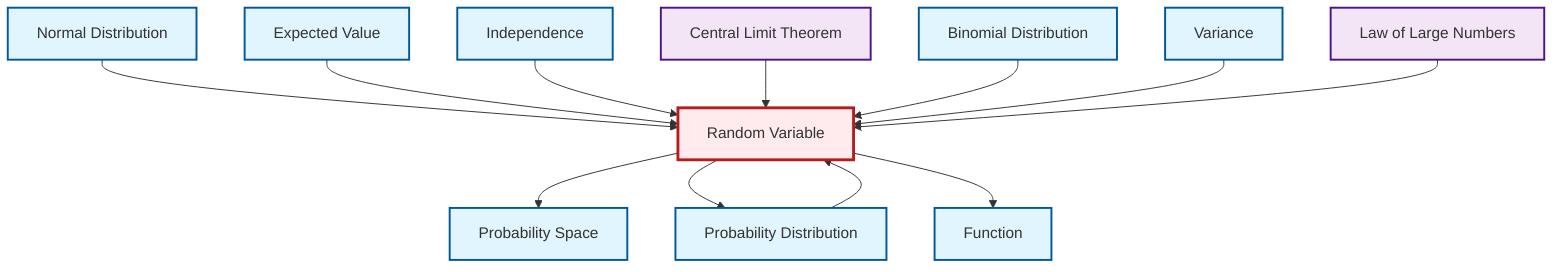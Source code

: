 graph TD
    classDef definition fill:#e1f5fe,stroke:#01579b,stroke-width:2px
    classDef theorem fill:#f3e5f5,stroke:#4a148c,stroke-width:2px
    classDef axiom fill:#fff3e0,stroke:#e65100,stroke-width:2px
    classDef example fill:#e8f5e9,stroke:#1b5e20,stroke-width:2px
    classDef current fill:#ffebee,stroke:#b71c1c,stroke-width:3px
    def-variance["Variance"]:::definition
    def-random-variable["Random Variable"]:::definition
    def-probability-space["Probability Space"]:::definition
    thm-law-of-large-numbers["Law of Large Numbers"]:::theorem
    def-probability-distribution["Probability Distribution"]:::definition
    thm-central-limit["Central Limit Theorem"]:::theorem
    def-binomial-distribution["Binomial Distribution"]:::definition
    def-function["Function"]:::definition
    def-normal-distribution["Normal Distribution"]:::definition
    def-independence["Independence"]:::definition
    def-expectation["Expected Value"]:::definition
    def-random-variable --> def-probability-space
    def-normal-distribution --> def-random-variable
    def-random-variable --> def-probability-distribution
    def-probability-distribution --> def-random-variable
    def-expectation --> def-random-variable
    def-independence --> def-random-variable
    def-random-variable --> def-function
    thm-central-limit --> def-random-variable
    def-binomial-distribution --> def-random-variable
    def-variance --> def-random-variable
    thm-law-of-large-numbers --> def-random-variable
    class def-random-variable current